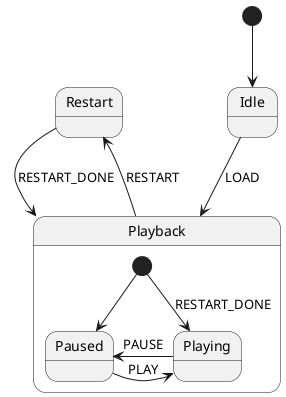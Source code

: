 @startuml

[*] --> Idle
Idle --> Playback: LOAD
Playback --> Restart: RESTART
Restart -> Playback: RESTART_DONE

state Playback {
    [*] --> Paused
    [*] --> Playing: RESTART_DONE
    Paused -right-> Playing: PLAY
    Playing -left-> Paused: PAUSE
}

@enduml